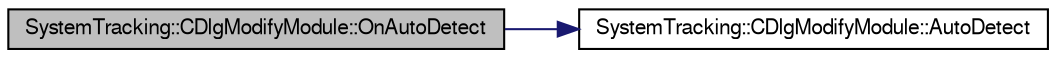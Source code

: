 digraph G
{
  edge [fontname="FreeSans",fontsize="10",labelfontname="FreeSans",labelfontsize="10"];
  node [fontname="FreeSans",fontsize="10",shape=record];
  rankdir="LR";
  Node1 [label="SystemTracking::CDlgModifyModule::OnAutoDetect",height=0.2,width=0.4,color="black", fillcolor="grey75", style="filled" fontcolor="black"];
  Node1 -> Node2 [color="midnightblue",fontsize="10",style="solid",fontname="FreeSans"];
  Node2 [label="SystemTracking::CDlgModifyModule::AutoDetect",height=0.2,width=0.4,color="black", fillcolor="white", style="filled",URL="$classSystemTracking_1_1CDlgModifyModule.html#ad989c8b1904a0248ddaef66459a23f96",tooltip="This signal is emitted when clicked Auto detect button ."];
}
